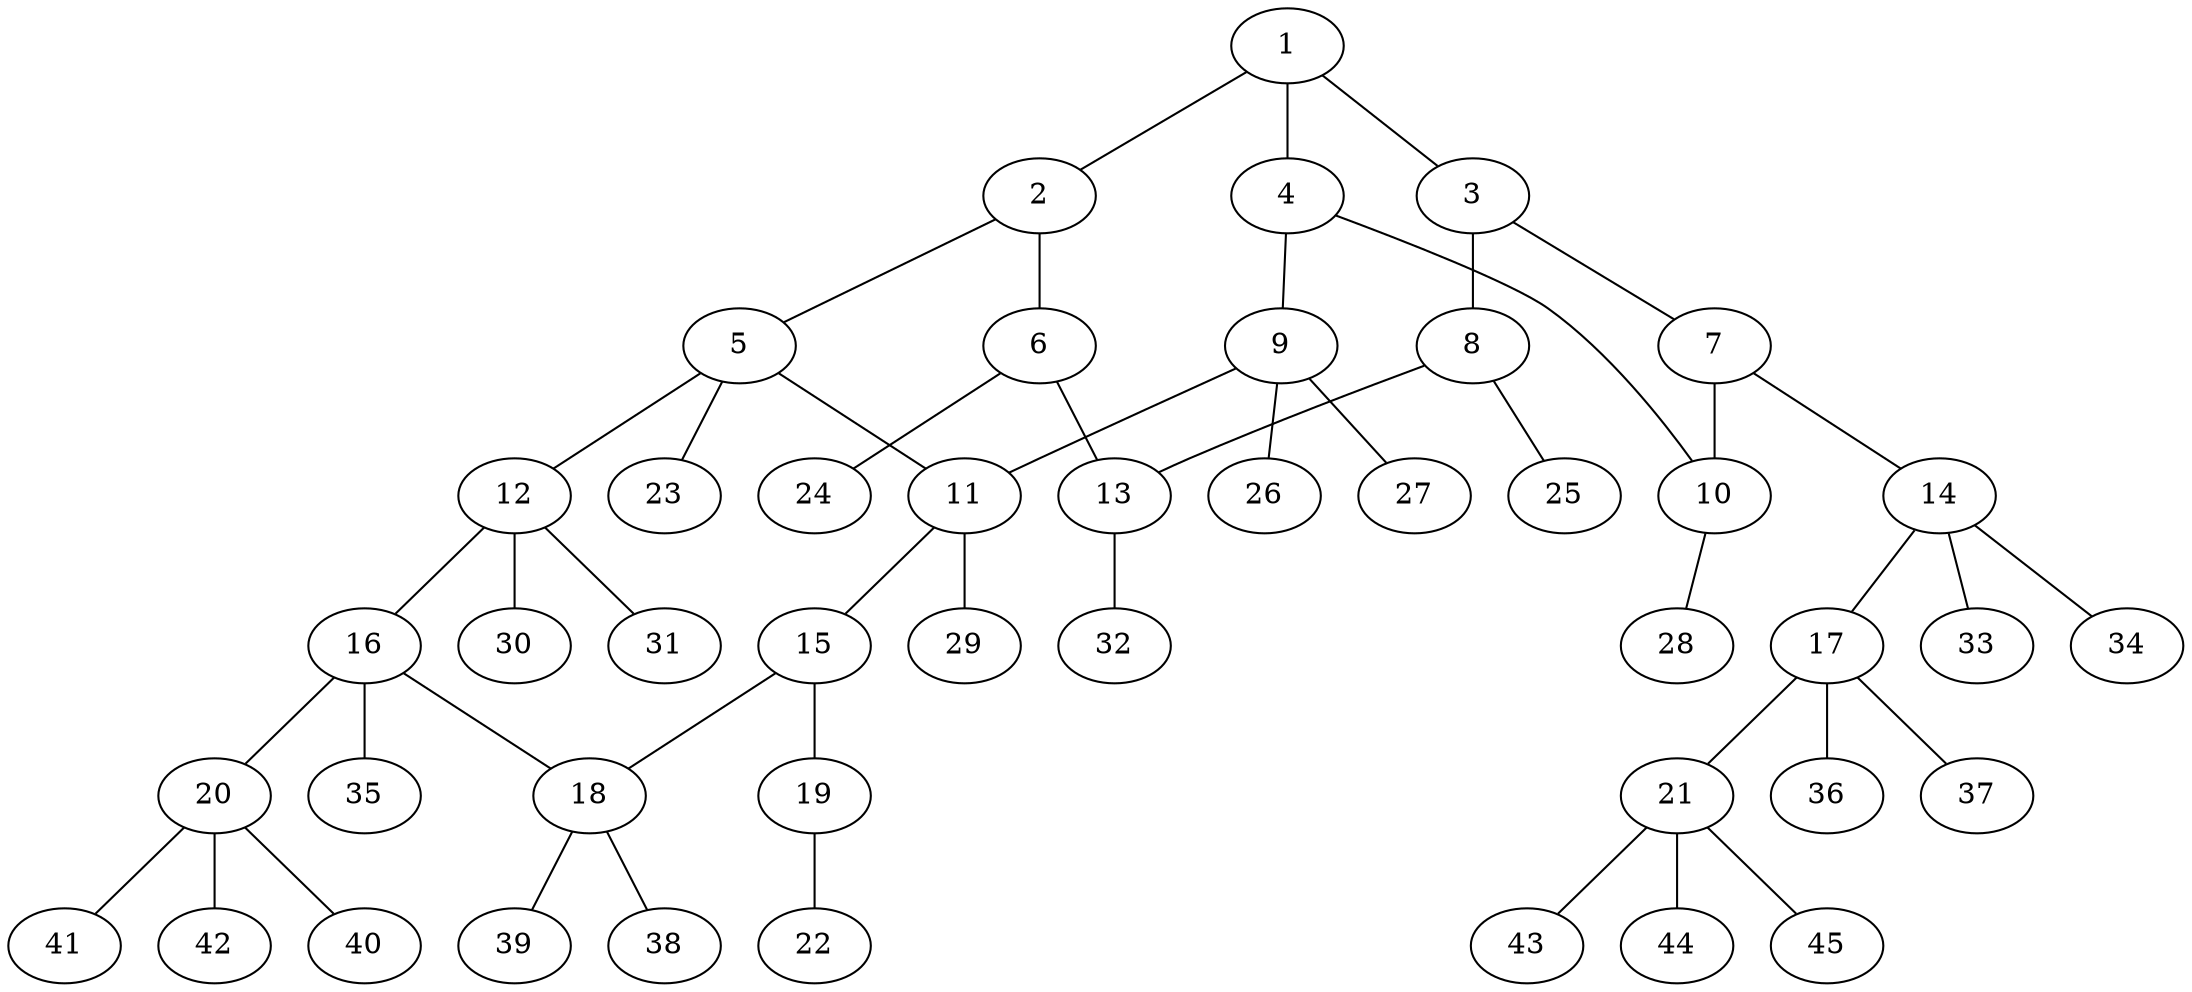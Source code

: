 graph molecule_2498 {
	1	 [chem=C];
	2	 [chem=C];
	1 -- 2	 [valence=2];
	3	 [chem=C];
	1 -- 3	 [valence=1];
	4	 [chem=C];
	1 -- 4	 [valence=1];
	5	 [chem=C];
	2 -- 5	 [valence=1];
	6	 [chem=C];
	2 -- 6	 [valence=1];
	7	 [chem=N];
	3 -- 7	 [valence=1];
	8	 [chem=C];
	3 -- 8	 [valence=2];
	9	 [chem=C];
	4 -- 9	 [valence=1];
	10	 [chem=C];
	4 -- 10	 [valence=2];
	11	 [chem=C];
	5 -- 11	 [valence=1];
	12	 [chem=C];
	5 -- 12	 [valence=1];
	23	 [chem=H];
	5 -- 23	 [valence=1];
	13	 [chem=C];
	6 -- 13	 [valence=2];
	24	 [chem=H];
	6 -- 24	 [valence=1];
	7 -- 10	 [valence=1];
	14	 [chem=C];
	7 -- 14	 [valence=1];
	8 -- 13	 [valence=1];
	25	 [chem=H];
	8 -- 25	 [valence=1];
	9 -- 11	 [valence=1];
	26	 [chem=H];
	9 -- 26	 [valence=1];
	27	 [chem=H];
	9 -- 27	 [valence=1];
	28	 [chem=H];
	10 -- 28	 [valence=1];
	15	 [chem=N];
	11 -- 15	 [valence=1];
	29	 [chem=H];
	11 -- 29	 [valence=1];
	16	 [chem=C];
	12 -- 16	 [valence=1];
	30	 [chem=H];
	12 -- 30	 [valence=1];
	31	 [chem=H];
	12 -- 31	 [valence=1];
	32	 [chem=H];
	13 -- 32	 [valence=1];
	17	 [chem=C];
	14 -- 17	 [valence=1];
	33	 [chem=H];
	14 -- 33	 [valence=1];
	34	 [chem=H];
	14 -- 34	 [valence=1];
	18	 [chem=C];
	15 -- 18	 [valence=1];
	19	 [chem=C];
	15 -- 19	 [valence=1];
	16 -- 18	 [valence=1];
	20	 [chem=C];
	16 -- 20	 [valence=1];
	35	 [chem=H];
	16 -- 35	 [valence=1];
	21	 [chem=C];
	17 -- 21	 [valence=1];
	36	 [chem=H];
	17 -- 36	 [valence=1];
	37	 [chem=H];
	17 -- 37	 [valence=1];
	38	 [chem=H];
	18 -- 38	 [valence=1];
	39	 [chem=H];
	18 -- 39	 [valence=1];
	22	 [chem=N];
	19 -- 22	 [valence=3];
	40	 [chem=H];
	20 -- 40	 [valence=1];
	41	 [chem=H];
	20 -- 41	 [valence=1];
	42	 [chem=H];
	20 -- 42	 [valence=1];
	43	 [chem=H];
	21 -- 43	 [valence=1];
	44	 [chem=H];
	21 -- 44	 [valence=1];
	45	 [chem=H];
	21 -- 45	 [valence=1];
}

